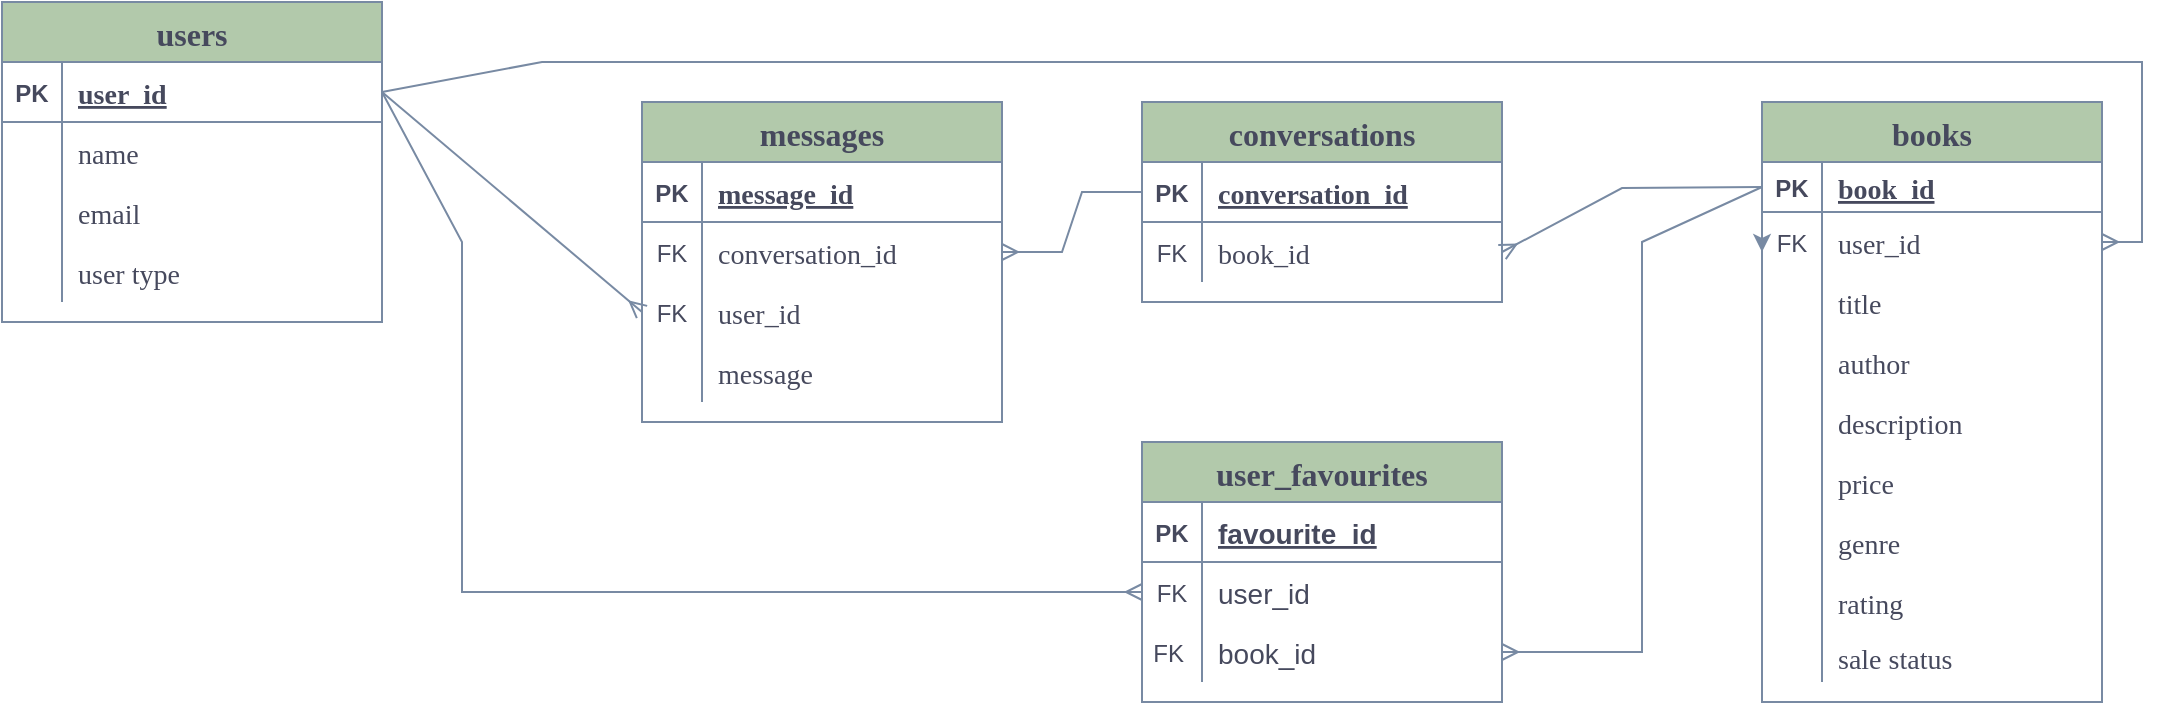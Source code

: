 <mxfile version="20.2.4" type="device"><diagram id="X1zcjztaCOK8rFjz9E0j" name="Page-1"><mxGraphModel dx="1616" dy="759" grid="1" gridSize="10" guides="1" tooltips="1" connect="1" arrows="1" fold="1" page="1" pageScale="1" pageWidth="1100" pageHeight="850" math="0" shadow="0"><root><mxCell id="0"/><mxCell id="1" parent="0"/><mxCell id="mKR05IutNF76dYptXAS1-1" value="books" style="shape=table;startSize=30;container=1;collapsible=1;childLayout=tableLayout;fixedRows=1;rowLines=0;fontStyle=1;align=center;resizeLast=1;fontFamily=Verdana;fontSize=16;fillColor=#B2C9AB;strokeColor=#788AA3;fontColor=#46495D;" parent="1" vertex="1"><mxGeometry x="890" y="90" width="170" height="300" as="geometry"><mxRectangle x="890" y="90" width="80" height="30" as="alternateBounds"/></mxGeometry></mxCell><mxCell id="mKR05IutNF76dYptXAS1-2" style="edgeStyle=orthogonalEdgeStyle;rounded=0;orthogonalLoop=1;jettySize=auto;html=1;exitX=0;exitY=0.5;exitDx=0;exitDy=0;entryX=0;entryY=0.5;entryDx=0;entryDy=0;strokeColor=#788AA3;fontColor=#46495D;" parent="mKR05IutNF76dYptXAS1-1" source="mKR05IutNF76dYptXAS1-3" edge="1"><mxGeometry relative="1" as="geometry"><mxPoint y="75" as="targetPoint"/></mxGeometry></mxCell><mxCell id="mKR05IutNF76dYptXAS1-3" value="" style="shape=partialRectangle;collapsible=0;dropTarget=0;pointerEvents=0;fillColor=none;points=[[0,0.5],[1,0.5]];portConstraint=eastwest;top=0;left=0;right=0;bottom=1;strokeColor=#788AA3;fontColor=#46495D;" parent="mKR05IutNF76dYptXAS1-1" vertex="1"><mxGeometry y="30" width="170" height="25" as="geometry"/></mxCell><mxCell id="mKR05IutNF76dYptXAS1-4" value="PK" style="shape=partialRectangle;overflow=hidden;connectable=0;fillColor=none;top=0;left=0;bottom=0;right=0;fontStyle=1;strokeColor=#788AA3;fontColor=#46495D;" parent="mKR05IutNF76dYptXAS1-3" vertex="1"><mxGeometry width="30" height="25" as="geometry"><mxRectangle width="30" height="25" as="alternateBounds"/></mxGeometry></mxCell><mxCell id="mKR05IutNF76dYptXAS1-5" value="book_id" style="shape=partialRectangle;overflow=hidden;connectable=0;fillColor=none;top=0;left=0;bottom=0;right=0;align=left;spacingLeft=6;fontStyle=5;fontFamily=Verdana;fontSize=14;strokeColor=#788AA3;fontColor=#46495D;" parent="mKR05IutNF76dYptXAS1-3" vertex="1"><mxGeometry x="30" width="140" height="25" as="geometry"><mxRectangle width="140" height="25" as="alternateBounds"/></mxGeometry></mxCell><mxCell id="mKR05IutNF76dYptXAS1-101" value="" style="shape=partialRectangle;collapsible=0;dropTarget=0;pointerEvents=0;fillColor=none;points=[[0,0.5],[1,0.5]];portConstraint=eastwest;top=0;left=0;right=0;bottom=0;strokeColor=#788AA3;fontColor=#46495D;" parent="mKR05IutNF76dYptXAS1-1" vertex="1"><mxGeometry y="55" width="170" height="30" as="geometry"/></mxCell><mxCell id="mKR05IutNF76dYptXAS1-102" value="FK" style="shape=partialRectangle;overflow=hidden;connectable=0;fillColor=none;top=0;left=0;bottom=0;right=0;strokeColor=#788AA3;fontColor=#46495D;" parent="mKR05IutNF76dYptXAS1-101" vertex="1"><mxGeometry width="30" height="30" as="geometry"><mxRectangle width="30" height="30" as="alternateBounds"/></mxGeometry></mxCell><mxCell id="mKR05IutNF76dYptXAS1-103" value="user_id" style="shape=partialRectangle;overflow=hidden;connectable=0;fillColor=none;top=0;left=0;bottom=0;right=0;align=left;spacingLeft=6;fontFamily=Verdana;fontSize=14;strokeColor=#788AA3;fontColor=#46495D;" parent="mKR05IutNF76dYptXAS1-101" vertex="1"><mxGeometry x="30" width="140" height="30" as="geometry"><mxRectangle width="140" height="30" as="alternateBounds"/></mxGeometry></mxCell><mxCell id="mKR05IutNF76dYptXAS1-9" value="" style="shape=partialRectangle;collapsible=0;dropTarget=0;pointerEvents=0;fillColor=none;points=[[0,0.5],[1,0.5]];portConstraint=eastwest;top=0;left=0;right=0;bottom=0;strokeColor=#788AA3;fontColor=#46495D;" parent="mKR05IutNF76dYptXAS1-1" vertex="1"><mxGeometry y="85" width="170" height="30" as="geometry"/></mxCell><mxCell id="mKR05IutNF76dYptXAS1-10" value="" style="shape=partialRectangle;overflow=hidden;connectable=0;fillColor=none;top=0;left=0;bottom=0;right=0;strokeColor=#788AA3;fontColor=#46495D;" parent="mKR05IutNF76dYptXAS1-9" vertex="1"><mxGeometry width="30" height="30" as="geometry"><mxRectangle width="30" height="30" as="alternateBounds"/></mxGeometry></mxCell><mxCell id="mKR05IutNF76dYptXAS1-11" value="title    " style="shape=partialRectangle;overflow=hidden;connectable=0;fillColor=none;top=0;left=0;bottom=0;right=0;align=left;spacingLeft=6;fontFamily=Verdana;fontSize=14;strokeColor=#788AA3;fontColor=#46495D;" parent="mKR05IutNF76dYptXAS1-9" vertex="1"><mxGeometry x="30" width="140" height="30" as="geometry"><mxRectangle width="140" height="30" as="alternateBounds"/></mxGeometry></mxCell><mxCell id="mKR05IutNF76dYptXAS1-12" value="" style="shape=partialRectangle;collapsible=0;dropTarget=0;pointerEvents=0;fillColor=none;points=[[0,0.5],[1,0.5]];portConstraint=eastwest;top=0;left=0;right=0;bottom=0;strokeColor=#788AA3;fontColor=#46495D;" parent="mKR05IutNF76dYptXAS1-1" vertex="1"><mxGeometry y="115" width="170" height="30" as="geometry"/></mxCell><mxCell id="mKR05IutNF76dYptXAS1-13" value="" style="shape=partialRectangle;overflow=hidden;connectable=0;fillColor=none;top=0;left=0;bottom=0;right=0;strokeColor=#788AA3;fontColor=#46495D;" parent="mKR05IutNF76dYptXAS1-12" vertex="1"><mxGeometry width="30" height="30" as="geometry"><mxRectangle width="30" height="30" as="alternateBounds"/></mxGeometry></mxCell><mxCell id="mKR05IutNF76dYptXAS1-14" value="author" style="shape=partialRectangle;overflow=hidden;connectable=0;fillColor=none;top=0;left=0;bottom=0;right=0;align=left;spacingLeft=6;fontFamily=Verdana;fontSize=14;strokeColor=#788AA3;fontColor=#46495D;" parent="mKR05IutNF76dYptXAS1-12" vertex="1"><mxGeometry x="30" width="140" height="30" as="geometry"><mxRectangle width="140" height="30" as="alternateBounds"/></mxGeometry></mxCell><mxCell id="mKR05IutNF76dYptXAS1-15" value="" style="shape=partialRectangle;collapsible=0;dropTarget=0;pointerEvents=0;fillColor=none;points=[[0,0.5],[1,0.5]];portConstraint=eastwest;top=0;left=0;right=0;bottom=0;strokeColor=#788AA3;fontColor=#46495D;" parent="mKR05IutNF76dYptXAS1-1" vertex="1"><mxGeometry y="145" width="170" height="30" as="geometry"/></mxCell><mxCell id="mKR05IutNF76dYptXAS1-16" value="" style="shape=partialRectangle;overflow=hidden;connectable=0;fillColor=none;top=0;left=0;bottom=0;right=0;strokeColor=#788AA3;fontColor=#46495D;" parent="mKR05IutNF76dYptXAS1-15" vertex="1"><mxGeometry width="30" height="30" as="geometry"><mxRectangle width="30" height="30" as="alternateBounds"/></mxGeometry></mxCell><mxCell id="mKR05IutNF76dYptXAS1-17" value="description" style="shape=partialRectangle;overflow=hidden;connectable=0;fillColor=none;top=0;left=0;bottom=0;right=0;align=left;spacingLeft=6;fontFamily=Verdana;fontSize=14;strokeColor=#788AA3;fontColor=#46495D;" parent="mKR05IutNF76dYptXAS1-15" vertex="1"><mxGeometry x="30" width="140" height="30" as="geometry"><mxRectangle width="140" height="30" as="alternateBounds"/></mxGeometry></mxCell><mxCell id="mKR05IutNF76dYptXAS1-18" value="" style="shape=partialRectangle;collapsible=0;dropTarget=0;pointerEvents=0;fillColor=none;points=[[0,0.5],[1,0.5]];portConstraint=eastwest;top=0;left=0;right=0;bottom=0;strokeColor=#788AA3;fontColor=#46495D;" parent="mKR05IutNF76dYptXAS1-1" vertex="1"><mxGeometry y="175" width="170" height="30" as="geometry"/></mxCell><mxCell id="mKR05IutNF76dYptXAS1-19" value="" style="shape=partialRectangle;overflow=hidden;connectable=0;fillColor=none;top=0;left=0;bottom=0;right=0;strokeColor=#788AA3;fontColor=#46495D;" parent="mKR05IutNF76dYptXAS1-18" vertex="1"><mxGeometry width="30" height="30" as="geometry"><mxRectangle width="30" height="30" as="alternateBounds"/></mxGeometry></mxCell><mxCell id="mKR05IutNF76dYptXAS1-20" value="price" style="shape=partialRectangle;overflow=hidden;connectable=0;fillColor=none;top=0;left=0;bottom=0;right=0;align=left;spacingLeft=6;fontFamily=Verdana;fontSize=14;strokeColor=#788AA3;fontColor=#46495D;" parent="mKR05IutNF76dYptXAS1-18" vertex="1"><mxGeometry x="30" width="140" height="30" as="geometry"><mxRectangle width="140" height="30" as="alternateBounds"/></mxGeometry></mxCell><mxCell id="mKR05IutNF76dYptXAS1-21" value="" style="shape=partialRectangle;collapsible=0;dropTarget=0;pointerEvents=0;fillColor=none;points=[[0,0.5],[1,0.5]];portConstraint=eastwest;top=0;left=0;right=0;bottom=0;strokeColor=#788AA3;fontColor=#46495D;" parent="mKR05IutNF76dYptXAS1-1" vertex="1"><mxGeometry y="205" width="170" height="30" as="geometry"/></mxCell><mxCell id="mKR05IutNF76dYptXAS1-22" value="" style="shape=partialRectangle;overflow=hidden;connectable=0;fillColor=none;top=0;left=0;bottom=0;right=0;strokeColor=#788AA3;fontColor=#46495D;" parent="mKR05IutNF76dYptXAS1-21" vertex="1"><mxGeometry width="30" height="30" as="geometry"><mxRectangle width="30" height="30" as="alternateBounds"/></mxGeometry></mxCell><mxCell id="mKR05IutNF76dYptXAS1-23" value="genre" style="shape=partialRectangle;overflow=hidden;connectable=0;fillColor=none;top=0;left=0;bottom=0;right=0;align=left;spacingLeft=6;fontFamily=Verdana;fontSize=14;strokeColor=#788AA3;fontColor=#46495D;" parent="mKR05IutNF76dYptXAS1-21" vertex="1"><mxGeometry x="30" width="140" height="30" as="geometry"><mxRectangle width="140" height="30" as="alternateBounds"/></mxGeometry></mxCell><mxCell id="mKR05IutNF76dYptXAS1-24" value="" style="shape=partialRectangle;collapsible=0;dropTarget=0;pointerEvents=0;fillColor=none;points=[[0,0.5],[1,0.5]];portConstraint=eastwest;top=0;left=0;right=0;bottom=0;strokeColor=#788AA3;fontColor=#46495D;" parent="mKR05IutNF76dYptXAS1-1" vertex="1"><mxGeometry y="235" width="170" height="30" as="geometry"/></mxCell><mxCell id="mKR05IutNF76dYptXAS1-25" value="" style="shape=partialRectangle;overflow=hidden;connectable=0;fillColor=none;top=0;left=0;bottom=0;right=0;strokeColor=#788AA3;fontColor=#46495D;" parent="mKR05IutNF76dYptXAS1-24" vertex="1"><mxGeometry width="30" height="30" as="geometry"><mxRectangle width="30" height="30" as="alternateBounds"/></mxGeometry></mxCell><mxCell id="mKR05IutNF76dYptXAS1-26" value="rating" style="shape=partialRectangle;overflow=hidden;connectable=0;fillColor=none;top=0;left=0;bottom=0;right=0;align=left;spacingLeft=6;fontFamily=Verdana;fontSize=14;strokeColor=#788AA3;fontColor=#46495D;" parent="mKR05IutNF76dYptXAS1-24" vertex="1"><mxGeometry x="30" width="140" height="30" as="geometry"><mxRectangle width="140" height="30" as="alternateBounds"/></mxGeometry></mxCell><mxCell id="mKR05IutNF76dYptXAS1-27" value="" style="shape=partialRectangle;collapsible=0;dropTarget=0;pointerEvents=0;fillColor=none;points=[[0,0.5],[1,0.5]];portConstraint=eastwest;top=0;left=0;right=0;bottom=0;strokeColor=#788AA3;fontColor=#46495D;" parent="mKR05IutNF76dYptXAS1-1" vertex="1"><mxGeometry y="265" width="170" height="25" as="geometry"/></mxCell><mxCell id="mKR05IutNF76dYptXAS1-28" value="" style="shape=partialRectangle;overflow=hidden;connectable=0;fillColor=none;top=0;left=0;bottom=0;right=0;strokeColor=#788AA3;fontColor=#46495D;" parent="mKR05IutNF76dYptXAS1-27" vertex="1"><mxGeometry width="30" height="25" as="geometry"><mxRectangle width="30" height="25" as="alternateBounds"/></mxGeometry></mxCell><mxCell id="mKR05IutNF76dYptXAS1-29" value="sale status" style="shape=partialRectangle;overflow=hidden;connectable=0;fillColor=none;top=0;left=0;bottom=0;right=0;align=left;spacingLeft=6;fontFamily=Verdana;fontSize=14;strokeColor=#788AA3;fontColor=#46495D;" parent="mKR05IutNF76dYptXAS1-27" vertex="1"><mxGeometry x="30" width="140" height="25" as="geometry"><mxRectangle width="140" height="25" as="alternateBounds"/></mxGeometry></mxCell><mxCell id="mKR05IutNF76dYptXAS1-46" value="users" style="shape=table;startSize=30;container=1;collapsible=1;childLayout=tableLayout;fixedRows=1;rowLines=0;fontStyle=1;align=center;resizeLast=1;fontSize=16;fontFamily=Verdana;fillColor=#B2C9AB;strokeColor=#788AA3;fontColor=#46495D;" parent="1" vertex="1"><mxGeometry x="10" y="40" width="190" height="160" as="geometry"/></mxCell><mxCell id="mKR05IutNF76dYptXAS1-47" value="" style="shape=partialRectangle;collapsible=0;dropTarget=0;pointerEvents=0;fillColor=none;points=[[0,0.5],[1,0.5]];portConstraint=eastwest;top=0;left=0;right=0;bottom=1;strokeColor=#788AA3;fontColor=#46495D;" parent="mKR05IutNF76dYptXAS1-46" vertex="1"><mxGeometry y="30" width="190" height="30" as="geometry"/></mxCell><mxCell id="mKR05IutNF76dYptXAS1-48" value="PK" style="shape=partialRectangle;overflow=hidden;connectable=0;fillColor=none;top=0;left=0;bottom=0;right=0;fontStyle=1;strokeColor=#788AA3;fontColor=#46495D;" parent="mKR05IutNF76dYptXAS1-47" vertex="1"><mxGeometry width="30" height="30" as="geometry"><mxRectangle width="30" height="30" as="alternateBounds"/></mxGeometry></mxCell><mxCell id="mKR05IutNF76dYptXAS1-49" value="user_id" style="shape=partialRectangle;overflow=hidden;connectable=0;fillColor=none;top=0;left=0;bottom=0;right=0;align=left;spacingLeft=6;fontStyle=5;fontSize=14;fontFamily=Verdana;strokeColor=#788AA3;fontColor=#46495D;" parent="mKR05IutNF76dYptXAS1-47" vertex="1"><mxGeometry x="30" width="160" height="30" as="geometry"><mxRectangle width="160" height="30" as="alternateBounds"/></mxGeometry></mxCell><mxCell id="mKR05IutNF76dYptXAS1-50" value="" style="shape=partialRectangle;collapsible=0;dropTarget=0;pointerEvents=0;fillColor=none;points=[[0,0.5],[1,0.5]];portConstraint=eastwest;top=0;left=0;right=0;bottom=0;strokeColor=#788AA3;fontColor=#46495D;" parent="mKR05IutNF76dYptXAS1-46" vertex="1"><mxGeometry y="60" width="190" height="30" as="geometry"/></mxCell><mxCell id="mKR05IutNF76dYptXAS1-51" value="" style="shape=partialRectangle;overflow=hidden;connectable=0;fillColor=none;top=0;left=0;bottom=0;right=0;strokeColor=#788AA3;fontColor=#46495D;" parent="mKR05IutNF76dYptXAS1-50" vertex="1"><mxGeometry width="30" height="30" as="geometry"><mxRectangle width="30" height="30" as="alternateBounds"/></mxGeometry></mxCell><mxCell id="mKR05IutNF76dYptXAS1-52" value="name" style="shape=partialRectangle;overflow=hidden;connectable=0;fillColor=none;top=0;left=0;bottom=0;right=0;align=left;spacingLeft=6;fontSize=14;fontFamily=Verdana;strokeColor=#788AA3;fontColor=#46495D;" parent="mKR05IutNF76dYptXAS1-50" vertex="1"><mxGeometry x="30" width="160" height="30" as="geometry"><mxRectangle width="160" height="30" as="alternateBounds"/></mxGeometry></mxCell><mxCell id="mKR05IutNF76dYptXAS1-53" value="" style="shape=partialRectangle;collapsible=0;dropTarget=0;pointerEvents=0;fillColor=none;points=[[0,0.5],[1,0.5]];portConstraint=eastwest;top=0;left=0;right=0;bottom=0;strokeColor=#788AA3;fontColor=#46495D;" parent="mKR05IutNF76dYptXAS1-46" vertex="1"><mxGeometry y="90" width="190" height="30" as="geometry"/></mxCell><mxCell id="mKR05IutNF76dYptXAS1-54" value="" style="shape=partialRectangle;overflow=hidden;connectable=0;fillColor=none;top=0;left=0;bottom=0;right=0;strokeColor=#788AA3;fontColor=#46495D;" parent="mKR05IutNF76dYptXAS1-53" vertex="1"><mxGeometry width="30" height="30" as="geometry"><mxRectangle width="30" height="30" as="alternateBounds"/></mxGeometry></mxCell><mxCell id="mKR05IutNF76dYptXAS1-55" value="email" style="shape=partialRectangle;overflow=hidden;connectable=0;fillColor=none;top=0;left=0;bottom=0;right=0;align=left;spacingLeft=6;fontSize=14;fontFamily=Verdana;strokeColor=#788AA3;fontColor=#46495D;" parent="mKR05IutNF76dYptXAS1-53" vertex="1"><mxGeometry x="30" width="160" height="30" as="geometry"><mxRectangle width="160" height="30" as="alternateBounds"/></mxGeometry></mxCell><mxCell id="mKR05IutNF76dYptXAS1-59" value="" style="shape=partialRectangle;collapsible=0;dropTarget=0;pointerEvents=0;fillColor=none;points=[[0,0.5],[1,0.5]];portConstraint=eastwest;top=0;left=0;right=0;bottom=0;strokeColor=#788AA3;fontColor=#46495D;" parent="mKR05IutNF76dYptXAS1-46" vertex="1"><mxGeometry y="120" width="190" height="30" as="geometry"/></mxCell><mxCell id="mKR05IutNF76dYptXAS1-60" value="" style="shape=partialRectangle;overflow=hidden;connectable=0;fillColor=none;top=0;left=0;bottom=0;right=0;strokeColor=#788AA3;fontColor=#46495D;" parent="mKR05IutNF76dYptXAS1-59" vertex="1"><mxGeometry width="30" height="30" as="geometry"><mxRectangle width="30" height="30" as="alternateBounds"/></mxGeometry></mxCell><mxCell id="mKR05IutNF76dYptXAS1-61" value="user type" style="shape=partialRectangle;overflow=hidden;connectable=0;fillColor=none;top=0;left=0;bottom=0;right=0;align=left;spacingLeft=6;fontSize=14;fontFamily=Verdana;strokeColor=#788AA3;fontColor=#46495D;" parent="mKR05IutNF76dYptXAS1-59" vertex="1"><mxGeometry x="30" width="160" height="30" as="geometry"><mxRectangle width="160" height="30" as="alternateBounds"/></mxGeometry></mxCell><mxCell id="mKR05IutNF76dYptXAS1-75" value="conversations" style="shape=table;startSize=30;container=1;collapsible=1;childLayout=tableLayout;fixedRows=1;rowLines=0;fontStyle=1;align=center;resizeLast=1;fontSize=16;fontFamily=Verdana;fillColor=#B2C9AB;strokeColor=#788AA3;fontColor=#46495D;" parent="1" vertex="1"><mxGeometry x="580" y="90" width="180" height="100" as="geometry"/></mxCell><mxCell id="mKR05IutNF76dYptXAS1-76" value="" style="shape=tableRow;horizontal=0;startSize=0;swimlaneHead=0;swimlaneBody=0;fillColor=none;collapsible=0;dropTarget=0;points=[[0,0.5],[1,0.5]];portConstraint=eastwest;top=0;left=0;right=0;bottom=1;strokeColor=#788AA3;fontColor=#46495D;" parent="mKR05IutNF76dYptXAS1-75" vertex="1"><mxGeometry y="30" width="180" height="30" as="geometry"/></mxCell><mxCell id="mKR05IutNF76dYptXAS1-77" value="PK" style="shape=partialRectangle;connectable=0;fillColor=none;top=0;left=0;bottom=0;right=0;fontStyle=1;overflow=hidden;strokeColor=#788AA3;fontColor=#46495D;" parent="mKR05IutNF76dYptXAS1-76" vertex="1"><mxGeometry width="30" height="30" as="geometry"><mxRectangle width="30" height="30" as="alternateBounds"/></mxGeometry></mxCell><mxCell id="mKR05IutNF76dYptXAS1-78" value="conversation_id" style="shape=partialRectangle;connectable=0;fillColor=none;top=0;left=0;bottom=0;right=0;align=left;spacingLeft=6;fontStyle=5;overflow=hidden;fontFamily=Verdana;fontSize=14;strokeColor=#788AA3;fontColor=#46495D;" parent="mKR05IutNF76dYptXAS1-76" vertex="1"><mxGeometry x="30" width="150" height="30" as="geometry"><mxRectangle width="150" height="30" as="alternateBounds"/></mxGeometry></mxCell><mxCell id="mKR05IutNF76dYptXAS1-82" value="" style="shape=tableRow;horizontal=0;startSize=0;swimlaneHead=0;swimlaneBody=0;fillColor=none;collapsible=0;dropTarget=0;points=[[0,0.5],[1,0.5]];portConstraint=eastwest;top=0;left=0;right=0;bottom=0;strokeColor=#788AA3;fontColor=#46495D;" parent="mKR05IutNF76dYptXAS1-75" vertex="1"><mxGeometry y="60" width="180" height="30" as="geometry"/></mxCell><mxCell id="mKR05IutNF76dYptXAS1-83" value="FK" style="shape=partialRectangle;connectable=0;fillColor=none;top=0;left=0;bottom=0;right=0;editable=1;overflow=hidden;strokeColor=#788AA3;fontColor=#46495D;" parent="mKR05IutNF76dYptXAS1-82" vertex="1"><mxGeometry width="30" height="30" as="geometry"><mxRectangle width="30" height="30" as="alternateBounds"/></mxGeometry></mxCell><mxCell id="mKR05IutNF76dYptXAS1-84" value="book_id" style="shape=partialRectangle;connectable=0;fillColor=none;top=0;left=0;bottom=0;right=0;align=left;spacingLeft=6;overflow=hidden;fontFamily=Verdana;fontSize=14;strokeColor=#788AA3;fontColor=#46495D;" parent="mKR05IutNF76dYptXAS1-82" vertex="1"><mxGeometry x="30" width="150" height="30" as="geometry"><mxRectangle width="150" height="30" as="alternateBounds"/></mxGeometry></mxCell><mxCell id="mKR05IutNF76dYptXAS1-104" value="" style="fontSize=12;html=1;endArrow=ERmany;rounded=0;exitX=1;exitY=0.5;exitDx=0;exitDy=0;entryX=0;entryY=0.5;entryDx=0;entryDy=0;strokeColor=#788AA3;fontColor=#46495D;" parent="1" source="mKR05IutNF76dYptXAS1-47" target="mKR05IutNF76dYptXAS1-110" edge="1"><mxGeometry width="100" height="100" relative="1" as="geometry"><mxPoint x="220" y="95" as="sourcePoint"/><mxPoint x="280" y="605" as="targetPoint"/><Array as="points"><mxPoint x="240" y="160"/><mxPoint x="240" y="335"/></Array></mxGeometry></mxCell><mxCell id="mKR05IutNF76dYptXAS1-105" value="" style="fontSize=12;html=1;endArrow=ERmany;rounded=0;exitX=0;exitY=0.5;exitDx=0;exitDy=0;entryX=1;entryY=0.5;entryDx=0;entryDy=0;strokeColor=#788AA3;fontColor=#46495D;" parent="1" source="mKR05IutNF76dYptXAS1-3" target="mKR05IutNF76dYptXAS1-113" edge="1"><mxGeometry width="100" height="100" relative="1" as="geometry"><mxPoint x="910" y="95" as="sourcePoint"/><mxPoint x="772.25" y="135.86" as="targetPoint"/><Array as="points"><mxPoint x="830" y="160"/><mxPoint x="830" y="365"/></Array></mxGeometry></mxCell><mxCell id="mKR05IutNF76dYptXAS1-106" value="user_favourites" style="shape=table;startSize=30;container=1;collapsible=1;childLayout=tableLayout;fixedRows=1;rowLines=0;fontStyle=1;align=center;resizeLast=1;fontSize=16;fontFamily=Verdana;fillColor=#B2C9AB;strokeColor=#788AA3;fontColor=#46495D;" parent="1" vertex="1"><mxGeometry x="580" y="260" width="180" height="130" as="geometry"/></mxCell><mxCell id="mKR05IutNF76dYptXAS1-107" value="" style="shape=tableRow;horizontal=0;startSize=0;swimlaneHead=0;swimlaneBody=0;fillColor=none;collapsible=0;dropTarget=0;points=[[0,0.5],[1,0.5]];portConstraint=eastwest;top=0;left=0;right=0;bottom=1;strokeColor=#788AA3;fontColor=#46495D;" parent="mKR05IutNF76dYptXAS1-106" vertex="1"><mxGeometry y="30" width="180" height="30" as="geometry"/></mxCell><mxCell id="mKR05IutNF76dYptXAS1-108" value="PK" style="shape=partialRectangle;connectable=0;fillColor=none;top=0;left=0;bottom=0;right=0;fontStyle=1;overflow=hidden;strokeColor=#788AA3;fontColor=#46495D;" parent="mKR05IutNF76dYptXAS1-107" vertex="1"><mxGeometry width="30" height="30" as="geometry"><mxRectangle width="30" height="30" as="alternateBounds"/></mxGeometry></mxCell><mxCell id="mKR05IutNF76dYptXAS1-109" value="favourite_id" style="shape=partialRectangle;connectable=0;fillColor=none;top=0;left=0;bottom=0;right=0;align=left;spacingLeft=6;fontStyle=5;overflow=hidden;fontSize=14;strokeColor=#788AA3;fontColor=#46495D;" parent="mKR05IutNF76dYptXAS1-107" vertex="1"><mxGeometry x="30" width="150" height="30" as="geometry"><mxRectangle width="150" height="30" as="alternateBounds"/></mxGeometry></mxCell><mxCell id="mKR05IutNF76dYptXAS1-110" value="" style="shape=tableRow;horizontal=0;startSize=0;swimlaneHead=0;swimlaneBody=0;fillColor=none;collapsible=0;dropTarget=0;points=[[0,0.5],[1,0.5]];portConstraint=eastwest;top=0;left=0;right=0;bottom=0;strokeColor=#788AA3;fontColor=#46495D;" parent="mKR05IutNF76dYptXAS1-106" vertex="1"><mxGeometry y="60" width="180" height="30" as="geometry"/></mxCell><mxCell id="mKR05IutNF76dYptXAS1-111" value="FK" style="shape=partialRectangle;connectable=0;fillColor=none;top=0;left=0;bottom=0;right=0;editable=1;overflow=hidden;strokeColor=#788AA3;fontColor=#46495D;" parent="mKR05IutNF76dYptXAS1-110" vertex="1"><mxGeometry width="30" height="30" as="geometry"><mxRectangle width="30" height="30" as="alternateBounds"/></mxGeometry></mxCell><mxCell id="mKR05IutNF76dYptXAS1-112" value="user_id" style="shape=partialRectangle;connectable=0;fillColor=none;top=0;left=0;bottom=0;right=0;align=left;spacingLeft=6;overflow=hidden;fontSize=14;strokeColor=#788AA3;fontColor=#46495D;" parent="mKR05IutNF76dYptXAS1-110" vertex="1"><mxGeometry x="30" width="150" height="30" as="geometry"><mxRectangle width="150" height="30" as="alternateBounds"/></mxGeometry></mxCell><mxCell id="mKR05IutNF76dYptXAS1-113" value="" style="shape=tableRow;horizontal=0;startSize=0;swimlaneHead=0;swimlaneBody=0;fillColor=none;collapsible=0;dropTarget=0;points=[[0,0.5],[1,0.5]];portConstraint=eastwest;top=0;left=0;right=0;bottom=0;strokeColor=#788AA3;fontColor=#46495D;" parent="mKR05IutNF76dYptXAS1-106" vertex="1"><mxGeometry y="90" width="180" height="30" as="geometry"/></mxCell><mxCell id="mKR05IutNF76dYptXAS1-114" value="FK " style="shape=partialRectangle;connectable=0;fillColor=none;top=0;left=0;bottom=0;right=0;editable=1;overflow=hidden;strokeColor=#788AA3;fontColor=#46495D;" parent="mKR05IutNF76dYptXAS1-113" vertex="1"><mxGeometry width="30" height="30" as="geometry"><mxRectangle width="30" height="30" as="alternateBounds"/></mxGeometry></mxCell><mxCell id="mKR05IutNF76dYptXAS1-115" value="book_id" style="shape=partialRectangle;connectable=0;fillColor=none;top=0;left=0;bottom=0;right=0;align=left;spacingLeft=6;overflow=hidden;fontSize=14;strokeColor=#788AA3;fontColor=#46495D;" parent="mKR05IutNF76dYptXAS1-113" vertex="1"><mxGeometry x="30" width="150" height="30" as="geometry"><mxRectangle width="150" height="30" as="alternateBounds"/></mxGeometry></mxCell><mxCell id="mKR05IutNF76dYptXAS1-120" value="" style="fontSize=12;html=1;endArrow=ERmany;rounded=0;exitX=1;exitY=0.5;exitDx=0;exitDy=0;entryX=1;entryY=0.5;entryDx=0;entryDy=0;strokeColor=#788AA3;fontColor=#46495D;" parent="1" source="mKR05IutNF76dYptXAS1-47" target="mKR05IutNF76dYptXAS1-101" edge="1"><mxGeometry width="100" height="100" relative="1" as="geometry"><mxPoint x="220" y="95" as="sourcePoint"/><mxPoint x="280" y="415" as="targetPoint"/><Array as="points"><mxPoint x="280" y="70"/><mxPoint x="1080" y="70"/><mxPoint x="1080" y="160"/></Array></mxGeometry></mxCell><mxCell id="mKR05IutNF76dYptXAS1-121" value="messages" style="shape=table;startSize=30;container=1;collapsible=1;childLayout=tableLayout;fixedRows=1;rowLines=0;fontStyle=1;align=center;resizeLast=1;fontSize=16;fontFamily=Verdana;fillColor=#B2C9AB;strokeColor=#788AA3;fontColor=#46495D;" parent="1" vertex="1"><mxGeometry x="330" y="90" width="180" height="160" as="geometry"/></mxCell><mxCell id="mKR05IutNF76dYptXAS1-122" value="" style="shape=tableRow;horizontal=0;startSize=0;swimlaneHead=0;swimlaneBody=0;fillColor=none;collapsible=0;dropTarget=0;points=[[0,0.5],[1,0.5]];portConstraint=eastwest;top=0;left=0;right=0;bottom=1;strokeColor=#788AA3;fontColor=#46495D;" parent="mKR05IutNF76dYptXAS1-121" vertex="1"><mxGeometry y="30" width="180" height="30" as="geometry"/></mxCell><mxCell id="mKR05IutNF76dYptXAS1-123" value="PK" style="shape=partialRectangle;connectable=0;fillColor=none;top=0;left=0;bottom=0;right=0;fontStyle=1;overflow=hidden;strokeColor=#788AA3;fontColor=#46495D;" parent="mKR05IutNF76dYptXAS1-122" vertex="1"><mxGeometry width="30" height="30" as="geometry"><mxRectangle width="30" height="30" as="alternateBounds"/></mxGeometry></mxCell><mxCell id="mKR05IutNF76dYptXAS1-124" value="message_id" style="shape=partialRectangle;connectable=0;fillColor=none;top=0;left=0;bottom=0;right=0;align=left;spacingLeft=6;fontStyle=5;overflow=hidden;fontFamily=Verdana;fontSize=14;strokeColor=#788AA3;fontColor=#46495D;" parent="mKR05IutNF76dYptXAS1-122" vertex="1"><mxGeometry x="30" width="150" height="30" as="geometry"><mxRectangle width="150" height="30" as="alternateBounds"/></mxGeometry></mxCell><mxCell id="mKR05IutNF76dYptXAS1-125" value="" style="shape=tableRow;horizontal=0;startSize=0;swimlaneHead=0;swimlaneBody=0;fillColor=none;collapsible=0;dropTarget=0;points=[[0,0.5],[1,0.5]];portConstraint=eastwest;top=0;left=0;right=0;bottom=0;strokeColor=#788AA3;fontColor=#46495D;" parent="mKR05IutNF76dYptXAS1-121" vertex="1"><mxGeometry y="60" width="180" height="30" as="geometry"/></mxCell><mxCell id="mKR05IutNF76dYptXAS1-126" value="FK" style="shape=partialRectangle;connectable=0;fillColor=none;top=0;left=0;bottom=0;right=0;editable=1;overflow=hidden;strokeColor=#788AA3;fontColor=#46495D;" parent="mKR05IutNF76dYptXAS1-125" vertex="1"><mxGeometry width="30" height="30" as="geometry"><mxRectangle width="30" height="30" as="alternateBounds"/></mxGeometry></mxCell><mxCell id="mKR05IutNF76dYptXAS1-127" value="conversation_id" style="shape=partialRectangle;connectable=0;fillColor=none;top=0;left=0;bottom=0;right=0;align=left;spacingLeft=6;overflow=hidden;fontFamily=Verdana;fontSize=14;strokeColor=#788AA3;fontColor=#46495D;" parent="mKR05IutNF76dYptXAS1-125" vertex="1"><mxGeometry x="30" width="150" height="30" as="geometry"><mxRectangle width="150" height="30" as="alternateBounds"/></mxGeometry></mxCell><mxCell id="mKR05IutNF76dYptXAS1-131" value="" style="shape=tableRow;horizontal=0;startSize=0;swimlaneHead=0;swimlaneBody=0;fillColor=none;collapsible=0;dropTarget=0;points=[[0,0.5],[1,0.5]];portConstraint=eastwest;top=0;left=0;right=0;bottom=0;strokeColor=#788AA3;fontColor=#46495D;" parent="mKR05IutNF76dYptXAS1-121" vertex="1"><mxGeometry y="90" width="180" height="30" as="geometry"/></mxCell><mxCell id="mKR05IutNF76dYptXAS1-132" value="FK" style="shape=partialRectangle;connectable=0;fillColor=none;top=0;left=0;bottom=0;right=0;editable=1;overflow=hidden;strokeColor=#788AA3;fontColor=#46495D;" parent="mKR05IutNF76dYptXAS1-131" vertex="1"><mxGeometry width="30" height="30" as="geometry"><mxRectangle width="30" height="30" as="alternateBounds"/></mxGeometry></mxCell><mxCell id="mKR05IutNF76dYptXAS1-133" value="user_id" style="shape=partialRectangle;connectable=0;fillColor=none;top=0;left=0;bottom=0;right=0;align=left;spacingLeft=6;overflow=hidden;fontFamily=Verdana;fontSize=14;strokeColor=#788AA3;fontColor=#46495D;" parent="mKR05IutNF76dYptXAS1-131" vertex="1"><mxGeometry x="30" width="150" height="30" as="geometry"><mxRectangle width="150" height="30" as="alternateBounds"/></mxGeometry></mxCell><mxCell id="6UlX3ZcOF7l2nBGEyQJA-1" value="" style="shape=tableRow;horizontal=0;startSize=0;swimlaneHead=0;swimlaneBody=0;fillColor=none;collapsible=0;dropTarget=0;points=[[0,0.5],[1,0.5]];portConstraint=eastwest;top=0;left=0;right=0;bottom=0;strokeColor=#788AA3;fontColor=#46495D;" vertex="1" parent="mKR05IutNF76dYptXAS1-121"><mxGeometry y="120" width="180" height="30" as="geometry"/></mxCell><mxCell id="6UlX3ZcOF7l2nBGEyQJA-2" value="" style="shape=partialRectangle;connectable=0;fillColor=none;top=0;left=0;bottom=0;right=0;editable=1;overflow=hidden;strokeColor=#788AA3;fontColor=#46495D;" vertex="1" parent="6UlX3ZcOF7l2nBGEyQJA-1"><mxGeometry width="30" height="30" as="geometry"><mxRectangle width="30" height="30" as="alternateBounds"/></mxGeometry></mxCell><mxCell id="6UlX3ZcOF7l2nBGEyQJA-3" value="message" style="shape=partialRectangle;connectable=0;fillColor=none;top=0;left=0;bottom=0;right=0;align=left;spacingLeft=6;overflow=hidden;fontFamily=Verdana;fontSize=14;strokeColor=#788AA3;fontColor=#46495D;" vertex="1" parent="6UlX3ZcOF7l2nBGEyQJA-1"><mxGeometry x="30" width="150" height="30" as="geometry"><mxRectangle width="150" height="30" as="alternateBounds"/></mxGeometry></mxCell><mxCell id="mKR05IutNF76dYptXAS1-135" value="" style="fontSize=12;html=1;endArrow=ERmany;rounded=0;exitX=1;exitY=0.5;exitDx=0;exitDy=0;entryX=0;entryY=0.5;entryDx=0;entryDy=0;strokeColor=#788AA3;fontColor=#46495D;" parent="1" source="mKR05IutNF76dYptXAS1-47" target="mKR05IutNF76dYptXAS1-131" edge="1"><mxGeometry width="100" height="100" relative="1" as="geometry"><mxPoint x="270" y="-180" as="sourcePoint"/><mxPoint x="350" y="230" as="targetPoint"/></mxGeometry></mxCell><mxCell id="mKR05IutNF76dYptXAS1-134" value="" style="edgeStyle=entityRelationEdgeStyle;fontSize=12;html=1;endArrow=ERmany;rounded=0;strokeColor=#788AA3;fontColor=#46495D;entryX=1;entryY=0.5;entryDx=0;entryDy=0;exitX=0;exitY=0.5;exitDx=0;exitDy=0;" parent="1" source="mKR05IutNF76dYptXAS1-76" target="mKR05IutNF76dYptXAS1-125" edge="1"><mxGeometry width="100" height="100" relative="1" as="geometry"><mxPoint x="610" y="100" as="sourcePoint"/><mxPoint x="420" y="360" as="targetPoint"/></mxGeometry></mxCell><mxCell id="6UlX3ZcOF7l2nBGEyQJA-4" value="" style="fontSize=12;html=1;endArrow=ERmany;rounded=0;strokeColor=#788AA3;fontColor=#46495D;exitX=0;exitY=0.5;exitDx=0;exitDy=0;entryX=1;entryY=0.5;entryDx=0;entryDy=0;" edge="1" parent="1" source="mKR05IutNF76dYptXAS1-3" target="mKR05IutNF76dYptXAS1-82"><mxGeometry width="100" height="100" relative="1" as="geometry"><mxPoint x="840" y="125" as="sourcePoint"/><mxPoint x="740" y="290" as="targetPoint"/><Array as="points"><mxPoint x="820" y="133"/></Array></mxGeometry></mxCell></root></mxGraphModel></diagram></mxfile>